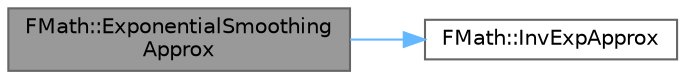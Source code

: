 digraph "FMath::ExponentialSmoothingApprox"
{
 // INTERACTIVE_SVG=YES
 // LATEX_PDF_SIZE
  bgcolor="transparent";
  edge [fontname=Helvetica,fontsize=10,labelfontname=Helvetica,labelfontsize=10];
  node [fontname=Helvetica,fontsize=10,shape=box,height=0.2,width=0.4];
  rankdir="LR";
  Node1 [id="Node000001",label="FMath::ExponentialSmoothing\lApprox",height=0.2,width=0.4,color="gray40", fillcolor="grey60", style="filled", fontcolor="black",tooltip="Smooths a value using exponential damping towards a target."];
  Node1 -> Node2 [id="edge1_Node000001_Node000002",color="steelblue1",style="solid",tooltip=" "];
  Node2 [id="Node000002",label="FMath::InvExpApprox",height=0.2,width=0.4,color="grey40", fillcolor="white", style="filled",URL="$dc/d20/structFMath.html#acc88b8d440f05a67d1b2e3808f6de7f0",tooltip="Returns an approximation of Exp(-X) based on a Taylor expansion that has had the coefficients adjuste..."];
}
